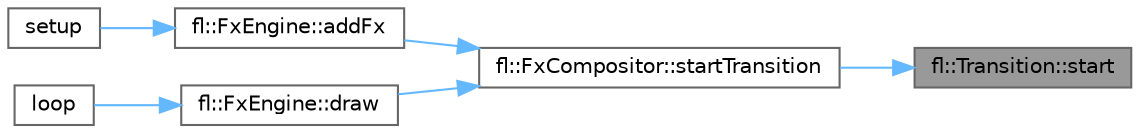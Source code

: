 digraph "fl::Transition::start"
{
 // LATEX_PDF_SIZE
  bgcolor="transparent";
  edge [fontname=Helvetica,fontsize=10,labelfontname=Helvetica,labelfontsize=10];
  node [fontname=Helvetica,fontsize=10,shape=box,height=0.2,width=0.4];
  rankdir="RL";
  Node1 [id="Node000001",label="fl::Transition::start",height=0.2,width=0.4,color="gray40", fillcolor="grey60", style="filled", fontcolor="black",tooltip=" "];
  Node1 -> Node2 [id="edge1_Node000001_Node000002",dir="back",color="steelblue1",style="solid",tooltip=" "];
  Node2 [id="Node000002",label="fl::FxCompositor::startTransition",height=0.2,width=0.4,color="grey40", fillcolor="white", style="filled",URL="$d7/df1/classfl_1_1_fx_compositor.html#a623a0970c4c8b2cec73db92a8008c752",tooltip=" "];
  Node2 -> Node3 [id="edge2_Node000002_Node000003",dir="back",color="steelblue1",style="solid",tooltip=" "];
  Node3 [id="Node000003",label="fl::FxEngine::addFx",height=0.2,width=0.4,color="grey40", fillcolor="white", style="filled",URL="$d4/d60/classfl_1_1_fx_engine.html#a1e840a27e09686190e44844b3f062642",tooltip="Adds a new effect to the engine."];
  Node3 -> Node4 [id="edge3_Node000003_Node000004",dir="back",color="steelblue1",style="solid",tooltip=" "];
  Node4 [id="Node000004",label="setup",height=0.2,width=0.4,color="grey40", fillcolor="white", style="filled",URL="$dd/d96/_fx_animartrix_8ino.html#a4fc01d736fe50cf5b977f755b675f11d",tooltip=" "];
  Node2 -> Node5 [id="edge4_Node000002_Node000005",dir="back",color="steelblue1",style="solid",tooltip=" "];
  Node5 [id="Node000005",label="fl::FxEngine::draw",height=0.2,width=0.4,color="grey40", fillcolor="white", style="filled",URL="$d4/d60/classfl_1_1_fx_engine.html#aa0b3b17d66712b3c2184d8c59c6b55f1",tooltip="Renders the current effect or transition to the output buffer."];
  Node5 -> Node6 [id="edge5_Node000005_Node000006",dir="back",color="steelblue1",style="solid",tooltip=" "];
  Node6 [id="Node000006",label="loop",height=0.2,width=0.4,color="grey40", fillcolor="white", style="filled",URL="$d6/d35/_fx_engine_8ino.html#afe461d27b9c48d5921c00d521181f12f",tooltip=" "];
}
